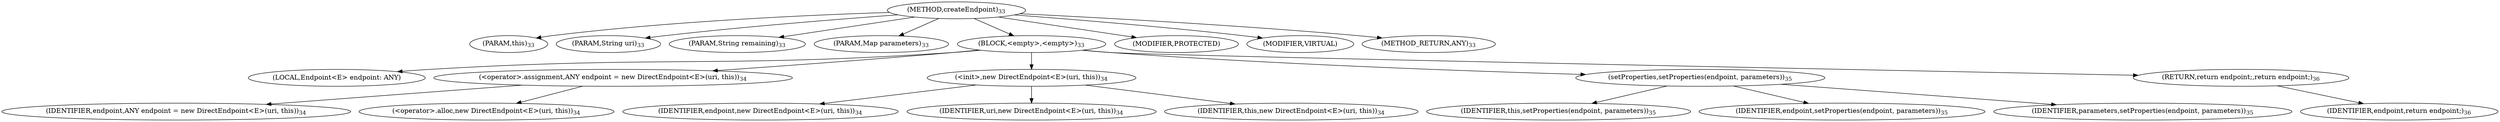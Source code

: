 digraph "createEndpoint" {  
"12" [label = <(METHOD,createEndpoint)<SUB>33</SUB>> ]
"4" [label = <(PARAM,this)<SUB>33</SUB>> ]
"13" [label = <(PARAM,String uri)<SUB>33</SUB>> ]
"14" [label = <(PARAM,String remaining)<SUB>33</SUB>> ]
"15" [label = <(PARAM,Map parameters)<SUB>33</SUB>> ]
"16" [label = <(BLOCK,&lt;empty&gt;,&lt;empty&gt;)<SUB>33</SUB>> ]
"6" [label = <(LOCAL,Endpoint&lt;E&gt; endpoint: ANY)> ]
"17" [label = <(&lt;operator&gt;.assignment,ANY endpoint = new DirectEndpoint&lt;E&gt;(uri, this))<SUB>34</SUB>> ]
"18" [label = <(IDENTIFIER,endpoint,ANY endpoint = new DirectEndpoint&lt;E&gt;(uri, this))<SUB>34</SUB>> ]
"19" [label = <(&lt;operator&gt;.alloc,new DirectEndpoint&lt;E&gt;(uri, this))<SUB>34</SUB>> ]
"20" [label = <(&lt;init&gt;,new DirectEndpoint&lt;E&gt;(uri, this))<SUB>34</SUB>> ]
"5" [label = <(IDENTIFIER,endpoint,new DirectEndpoint&lt;E&gt;(uri, this))<SUB>34</SUB>> ]
"21" [label = <(IDENTIFIER,uri,new DirectEndpoint&lt;E&gt;(uri, this))<SUB>34</SUB>> ]
"3" [label = <(IDENTIFIER,this,new DirectEndpoint&lt;E&gt;(uri, this))<SUB>34</SUB>> ]
"22" [label = <(setProperties,setProperties(endpoint, parameters))<SUB>35</SUB>> ]
"7" [label = <(IDENTIFIER,this,setProperties(endpoint, parameters))<SUB>35</SUB>> ]
"23" [label = <(IDENTIFIER,endpoint,setProperties(endpoint, parameters))<SUB>35</SUB>> ]
"24" [label = <(IDENTIFIER,parameters,setProperties(endpoint, parameters))<SUB>35</SUB>> ]
"25" [label = <(RETURN,return endpoint;,return endpoint;)<SUB>36</SUB>> ]
"26" [label = <(IDENTIFIER,endpoint,return endpoint;)<SUB>36</SUB>> ]
"27" [label = <(MODIFIER,PROTECTED)> ]
"28" [label = <(MODIFIER,VIRTUAL)> ]
"29" [label = <(METHOD_RETURN,ANY)<SUB>33</SUB>> ]
  "12" -> "4" 
  "12" -> "13" 
  "12" -> "14" 
  "12" -> "15" 
  "12" -> "16" 
  "12" -> "27" 
  "12" -> "28" 
  "12" -> "29" 
  "16" -> "6" 
  "16" -> "17" 
  "16" -> "20" 
  "16" -> "22" 
  "16" -> "25" 
  "17" -> "18" 
  "17" -> "19" 
  "20" -> "5" 
  "20" -> "21" 
  "20" -> "3" 
  "22" -> "7" 
  "22" -> "23" 
  "22" -> "24" 
  "25" -> "26" 
}
